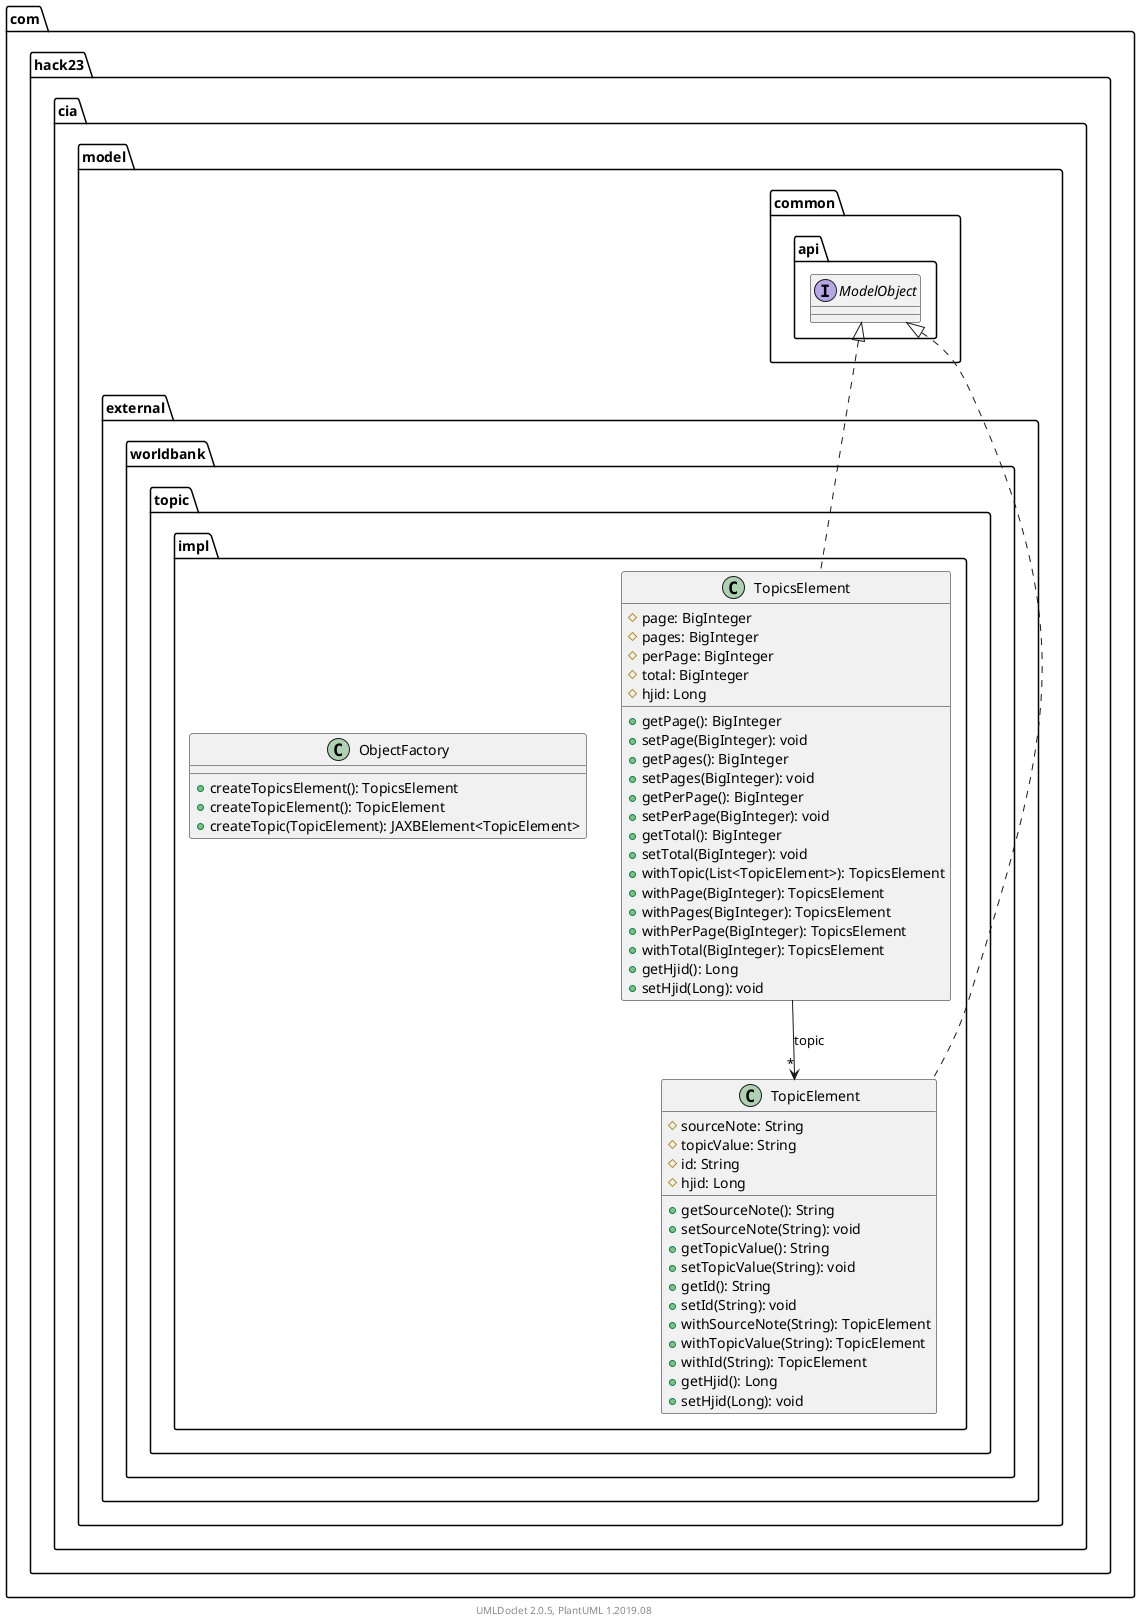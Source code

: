 @startuml
    namespace com.hack23.cia.model.external.worldbank.topic.impl {

        class TopicsElement [[TopicsElement.html]] {
            #page: BigInteger
            #pages: BigInteger
            #perPage: BigInteger
            #total: BigInteger
            #hjid: Long
            +getPage(): BigInteger
            +setPage(BigInteger): void
            +getPages(): BigInteger
            +setPages(BigInteger): void
            +getPerPage(): BigInteger
            +setPerPage(BigInteger): void
            +getTotal(): BigInteger
            +setTotal(BigInteger): void
            +withTopic(List<TopicElement>): TopicsElement
            +withPage(BigInteger): TopicsElement
            +withPages(BigInteger): TopicsElement
            +withPerPage(BigInteger): TopicsElement
            +withTotal(BigInteger): TopicsElement
            +getHjid(): Long
            +setHjid(Long): void
        }

        class ObjectFactory [[ObjectFactory.html]] {
            +createTopicsElement(): TopicsElement
            +createTopicElement(): TopicElement
            +createTopic(TopicElement): JAXBElement<TopicElement>
        }

        class TopicElement [[TopicElement.html]] {
            #sourceNote: String
            #topicValue: String
            #id: String
            #hjid: Long
            +getSourceNote(): String
            +setSourceNote(String): void
            +getTopicValue(): String
            +setTopicValue(String): void
            +getId(): String
            +setId(String): void
            +withSourceNote(String): TopicElement
            +withTopicValue(String): TopicElement
            +withId(String): TopicElement
            +getHjid(): Long
            +setHjid(Long): void
        }

        com.hack23.cia.model.common.api.ModelObject <|.. TopicsElement
        TopicsElement --> "*" TopicElement: topic
        com.hack23.cia.model.common.api.ModelObject <|.. TopicElement
    }

    namespace com.hack23.cia.model.common.api {
        interface ModelObject
    }

    center footer UMLDoclet 2.0.5, PlantUML 1.2019.08
@enduml

